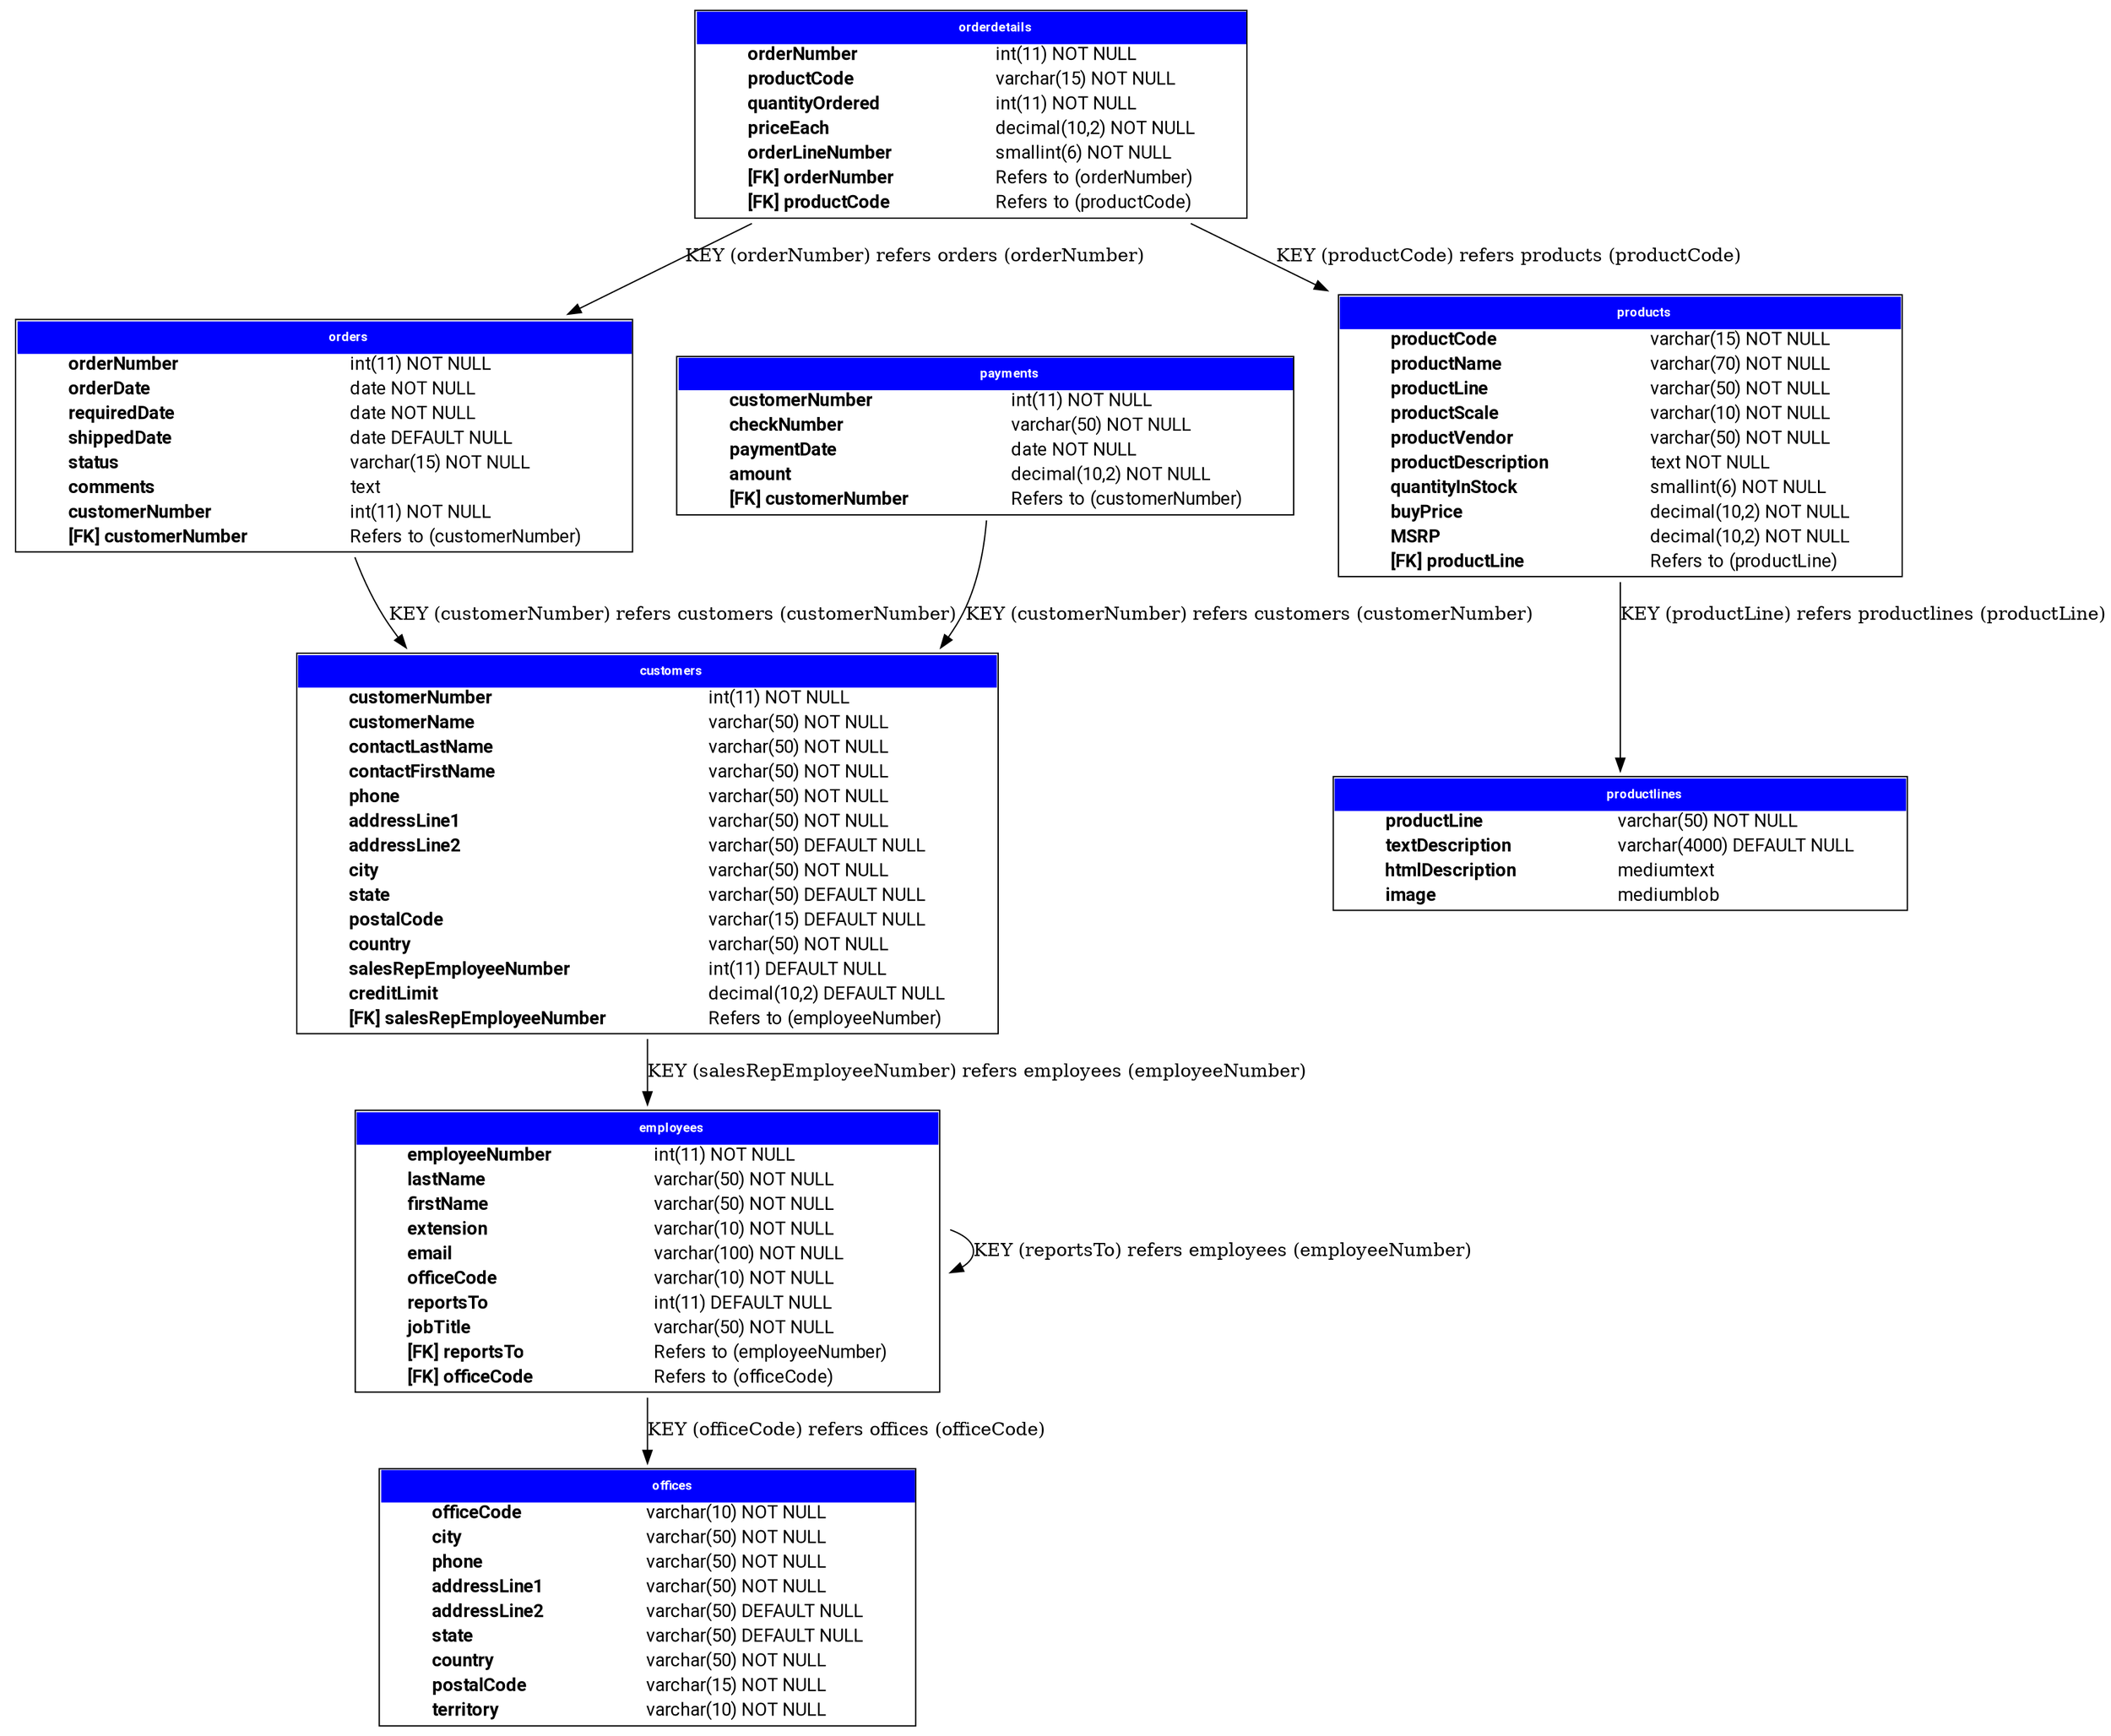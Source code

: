 digraph mysqlsampledatabase {

    node [

        shape = "plaintext"

    ]


    customers [label=<
        <TABLE BGCOLOR="white" BORDER="1" CELLBORDER="0" CELLSPACING="0">

        <TR><TD COLSPAN="2" CELLPADDING="5" ALIGN="CENTER" BGCOLOR="blue">
        <FONT FACE="Roboto" COLOR="white" POINT-SIZE="10">
        <B>customers</B>
        </FONT></TD></TR>

        <TR><TD ALIGN="LEFT" BORDER="0">
        <FONT FACE="Roboto"><B>customerNumber</B></FONT>
        </TD><TD ALIGN="LEFT">
        <FONT FACE="Roboto">int(11) NOT NULL</FONT>
        </TD></TR>


        <TR><TD ALIGN="LEFT" BORDER="0">
        <FONT FACE="Roboto"><B>customerName</B></FONT>
        </TD><TD ALIGN="LEFT">
        <FONT FACE="Roboto">varchar(50) NOT NULL</FONT>
        </TD></TR>


        <TR><TD ALIGN="LEFT" BORDER="0">
        <FONT FACE="Roboto"><B>contactLastName</B></FONT>
        </TD><TD ALIGN="LEFT">
        <FONT FACE="Roboto">varchar(50) NOT NULL</FONT>
        </TD></TR>


        <TR><TD ALIGN="LEFT" BORDER="0">
        <FONT FACE="Roboto"><B>contactFirstName</B></FONT>
        </TD><TD ALIGN="LEFT">
        <FONT FACE="Roboto">varchar(50) NOT NULL</FONT>
        </TD></TR>


        <TR><TD ALIGN="LEFT" BORDER="0">
        <FONT FACE="Roboto"><B>phone</B></FONT>
        </TD><TD ALIGN="LEFT">
        <FONT FACE="Roboto">varchar(50) NOT NULL</FONT>
        </TD></TR>


        <TR><TD ALIGN="LEFT" BORDER="0">
        <FONT FACE="Roboto"><B>addressLine1</B></FONT>
        </TD><TD ALIGN="LEFT">
        <FONT FACE="Roboto">varchar(50) NOT NULL</FONT>
        </TD></TR>


        <TR><TD ALIGN="LEFT" BORDER="0">
        <FONT FACE="Roboto"><B>addressLine2</B></FONT>
        </TD><TD ALIGN="LEFT">
        <FONT FACE="Roboto">varchar(50) DEFAULT NULL</FONT>
        </TD></TR>


        <TR><TD ALIGN="LEFT" BORDER="0">
        <FONT FACE="Roboto"><B>city</B></FONT>
        </TD><TD ALIGN="LEFT">
        <FONT FACE="Roboto">varchar(50) NOT NULL</FONT>
        </TD></TR>


        <TR><TD ALIGN="LEFT" BORDER="0">
        <FONT FACE="Roboto"><B>state</B></FONT>
        </TD><TD ALIGN="LEFT">
        <FONT FACE="Roboto">varchar(50) DEFAULT NULL</FONT>
        </TD></TR>


        <TR><TD ALIGN="LEFT" BORDER="0">
        <FONT FACE="Roboto"><B>postalCode</B></FONT>
        </TD><TD ALIGN="LEFT">
        <FONT FACE="Roboto">varchar(15) DEFAULT NULL</FONT>
        </TD></TR>


        <TR><TD ALIGN="LEFT" BORDER="0">
        <FONT FACE="Roboto"><B>country</B></FONT>
        </TD><TD ALIGN="LEFT">
        <FONT FACE="Roboto">varchar(50) NOT NULL</FONT>
        </TD></TR>


        <TR><TD ALIGN="LEFT" BORDER="0">
        <FONT FACE="Roboto"><B>salesRepEmployeeNumber</B></FONT>
        </TD><TD ALIGN="LEFT">
        <FONT FACE="Roboto">int(11) DEFAULT NULL</FONT>
        </TD></TR>


        <TR><TD ALIGN="LEFT" BORDER="0">
        <FONT FACE="Roboto"><B>creditLimit</B></FONT>
        </TD><TD ALIGN="LEFT">
        <FONT FACE="Roboto">decimal(10,2) DEFAULT NULL</FONT>
        </TD></TR>


        <TR><TD ALIGN="LEFT" BORDER="0">
        <FONT FACE="Roboto"><B>[FK] salesRepEmployeeNumber</B></FONT>
        </TD><TD ALIGN="LEFT">
        <FONT FACE="Roboto">Refers to (employeeNumber)</FONT>
        </TD></TR>

	</TABLE> >]


    employees [label=<
        <TABLE BGCOLOR="white" BORDER="1" CELLBORDER="0" CELLSPACING="0">

        <TR><TD COLSPAN="2" CELLPADDING="5" ALIGN="CENTER" BGCOLOR="blue">
        <FONT FACE="Roboto" COLOR="white" POINT-SIZE="10">
        <B>employees</B>
        </FONT></TD></TR>

        <TR><TD ALIGN="LEFT" BORDER="0">
        <FONT FACE="Roboto"><B>employeeNumber</B></FONT>
        </TD><TD ALIGN="LEFT">
        <FONT FACE="Roboto">int(11) NOT NULL</FONT>
        </TD></TR>


        <TR><TD ALIGN="LEFT" BORDER="0">
        <FONT FACE="Roboto"><B>lastName</B></FONT>
        </TD><TD ALIGN="LEFT">
        <FONT FACE="Roboto">varchar(50) NOT NULL</FONT>
        </TD></TR>


        <TR><TD ALIGN="LEFT" BORDER="0">
        <FONT FACE="Roboto"><B>firstName</B></FONT>
        </TD><TD ALIGN="LEFT">
        <FONT FACE="Roboto">varchar(50) NOT NULL</FONT>
        </TD></TR>


        <TR><TD ALIGN="LEFT" BORDER="0">
        <FONT FACE="Roboto"><B>extension</B></FONT>
        </TD><TD ALIGN="LEFT">
        <FONT FACE="Roboto">varchar(10) NOT NULL</FONT>
        </TD></TR>


        <TR><TD ALIGN="LEFT" BORDER="0">
        <FONT FACE="Roboto"><B>email</B></FONT>
        </TD><TD ALIGN="LEFT">
        <FONT FACE="Roboto">varchar(100) NOT NULL</FONT>
        </TD></TR>


        <TR><TD ALIGN="LEFT" BORDER="0">
        <FONT FACE="Roboto"><B>officeCode</B></FONT>
        </TD><TD ALIGN="LEFT">
        <FONT FACE="Roboto">varchar(10) NOT NULL</FONT>
        </TD></TR>


        <TR><TD ALIGN="LEFT" BORDER="0">
        <FONT FACE="Roboto"><B>reportsTo</B></FONT>
        </TD><TD ALIGN="LEFT">
        <FONT FACE="Roboto">int(11) DEFAULT NULL</FONT>
        </TD></TR>


        <TR><TD ALIGN="LEFT" BORDER="0">
        <FONT FACE="Roboto"><B>jobTitle</B></FONT>
        </TD><TD ALIGN="LEFT">
        <FONT FACE="Roboto">varchar(50) NOT NULL</FONT>
        </TD></TR>


        <TR><TD ALIGN="LEFT" BORDER="0">
        <FONT FACE="Roboto"><B>[FK] reportsTo</B></FONT>
        </TD><TD ALIGN="LEFT">
        <FONT FACE="Roboto">Refers to (employeeNumber)</FONT>
        </TD></TR>


        <TR><TD ALIGN="LEFT" BORDER="0">
        <FONT FACE="Roboto"><B>[FK] officeCode</B></FONT>
        </TD><TD ALIGN="LEFT">
        <FONT FACE="Roboto">Refers to (officeCode)</FONT>
        </TD></TR>

	</TABLE> >]


    offices [label=<
        <TABLE BGCOLOR="white" BORDER="1" CELLBORDER="0" CELLSPACING="0">

        <TR><TD COLSPAN="2" CELLPADDING="5" ALIGN="CENTER" BGCOLOR="blue">
        <FONT FACE="Roboto" COLOR="white" POINT-SIZE="10">
        <B>offices</B>
        </FONT></TD></TR>

        <TR><TD ALIGN="LEFT" BORDER="0">
        <FONT FACE="Roboto"><B>officeCode</B></FONT>
        </TD><TD ALIGN="LEFT">
        <FONT FACE="Roboto">varchar(10) NOT NULL</FONT>
        </TD></TR>


        <TR><TD ALIGN="LEFT" BORDER="0">
        <FONT FACE="Roboto"><B>city</B></FONT>
        </TD><TD ALIGN="LEFT">
        <FONT FACE="Roboto">varchar(50) NOT NULL</FONT>
        </TD></TR>


        <TR><TD ALIGN="LEFT" BORDER="0">
        <FONT FACE="Roboto"><B>phone</B></FONT>
        </TD><TD ALIGN="LEFT">
        <FONT FACE="Roboto">varchar(50) NOT NULL</FONT>
        </TD></TR>


        <TR><TD ALIGN="LEFT" BORDER="0">
        <FONT FACE="Roboto"><B>addressLine1</B></FONT>
        </TD><TD ALIGN="LEFT">
        <FONT FACE="Roboto">varchar(50) NOT NULL</FONT>
        </TD></TR>


        <TR><TD ALIGN="LEFT" BORDER="0">
        <FONT FACE="Roboto"><B>addressLine2</B></FONT>
        </TD><TD ALIGN="LEFT">
        <FONT FACE="Roboto">varchar(50) DEFAULT NULL</FONT>
        </TD></TR>


        <TR><TD ALIGN="LEFT" BORDER="0">
        <FONT FACE="Roboto"><B>state</B></FONT>
        </TD><TD ALIGN="LEFT">
        <FONT FACE="Roboto">varchar(50) DEFAULT NULL</FONT>
        </TD></TR>


        <TR><TD ALIGN="LEFT" BORDER="0">
        <FONT FACE="Roboto"><B>country</B></FONT>
        </TD><TD ALIGN="LEFT">
        <FONT FACE="Roboto">varchar(50) NOT NULL</FONT>
        </TD></TR>


        <TR><TD ALIGN="LEFT" BORDER="0">
        <FONT FACE="Roboto"><B>postalCode</B></FONT>
        </TD><TD ALIGN="LEFT">
        <FONT FACE="Roboto">varchar(15) NOT NULL</FONT>
        </TD></TR>


        <TR><TD ALIGN="LEFT" BORDER="0">
        <FONT FACE="Roboto"><B>territory</B></FONT>
        </TD><TD ALIGN="LEFT">
        <FONT FACE="Roboto">varchar(10) NOT NULL</FONT>
        </TD></TR>

	</TABLE> >]


    orderdetails [label=<
        <TABLE BGCOLOR="white" BORDER="1" CELLBORDER="0" CELLSPACING="0">

        <TR><TD COLSPAN="2" CELLPADDING="5" ALIGN="CENTER" BGCOLOR="blue">
        <FONT FACE="Roboto" COLOR="white" POINT-SIZE="10">
        <B>orderdetails</B>
        </FONT></TD></TR>

        <TR><TD ALIGN="LEFT" BORDER="0">
        <FONT FACE="Roboto"><B>orderNumber</B></FONT>
        </TD><TD ALIGN="LEFT">
        <FONT FACE="Roboto">int(11) NOT NULL</FONT>
        </TD></TR>


        <TR><TD ALIGN="LEFT" BORDER="0">
        <FONT FACE="Roboto"><B>productCode</B></FONT>
        </TD><TD ALIGN="LEFT">
        <FONT FACE="Roboto">varchar(15) NOT NULL</FONT>
        </TD></TR>


        <TR><TD ALIGN="LEFT" BORDER="0">
        <FONT FACE="Roboto"><B>quantityOrdered</B></FONT>
        </TD><TD ALIGN="LEFT">
        <FONT FACE="Roboto">int(11) NOT NULL</FONT>
        </TD></TR>


        <TR><TD ALIGN="LEFT" BORDER="0">
        <FONT FACE="Roboto"><B>priceEach</B></FONT>
        </TD><TD ALIGN="LEFT">
        <FONT FACE="Roboto">decimal(10,2) NOT NULL</FONT>
        </TD></TR>


        <TR><TD ALIGN="LEFT" BORDER="0">
        <FONT FACE="Roboto"><B>orderLineNumber</B></FONT>
        </TD><TD ALIGN="LEFT">
        <FONT FACE="Roboto">smallint(6) NOT NULL</FONT>
        </TD></TR>


        <TR><TD ALIGN="LEFT" BORDER="0">
        <FONT FACE="Roboto"><B>[FK] orderNumber</B></FONT>
        </TD><TD ALIGN="LEFT">
        <FONT FACE="Roboto">Refers to (orderNumber)</FONT>
        </TD></TR>


        <TR><TD ALIGN="LEFT" BORDER="0">
        <FONT FACE="Roboto"><B>[FK] productCode</B></FONT>
        </TD><TD ALIGN="LEFT">
        <FONT FACE="Roboto">Refers to (productCode)</FONT>
        </TD></TR>

	</TABLE> >]


    orders [label=<
        <TABLE BGCOLOR="white" BORDER="1" CELLBORDER="0" CELLSPACING="0">

        <TR><TD COLSPAN="2" CELLPADDING="5" ALIGN="CENTER" BGCOLOR="blue">
        <FONT FACE="Roboto" COLOR="white" POINT-SIZE="10">
        <B>orders</B>
        </FONT></TD></TR>

        <TR><TD ALIGN="LEFT" BORDER="0">
        <FONT FACE="Roboto"><B>orderNumber</B></FONT>
        </TD><TD ALIGN="LEFT">
        <FONT FACE="Roboto">int(11) NOT NULL</FONT>
        </TD></TR>


        <TR><TD ALIGN="LEFT" BORDER="0">
        <FONT FACE="Roboto"><B>orderDate</B></FONT>
        </TD><TD ALIGN="LEFT">
        <FONT FACE="Roboto">date NOT NULL</FONT>
        </TD></TR>


        <TR><TD ALIGN="LEFT" BORDER="0">
        <FONT FACE="Roboto"><B>requiredDate</B></FONT>
        </TD><TD ALIGN="LEFT">
        <FONT FACE="Roboto">date NOT NULL</FONT>
        </TD></TR>


        <TR><TD ALIGN="LEFT" BORDER="0">
        <FONT FACE="Roboto"><B>shippedDate</B></FONT>
        </TD><TD ALIGN="LEFT">
        <FONT FACE="Roboto">date DEFAULT NULL</FONT>
        </TD></TR>


        <TR><TD ALIGN="LEFT" BORDER="0">
        <FONT FACE="Roboto"><B>status</B></FONT>
        </TD><TD ALIGN="LEFT">
        <FONT FACE="Roboto">varchar(15) NOT NULL</FONT>
        </TD></TR>


        <TR><TD ALIGN="LEFT" BORDER="0">
        <FONT FACE="Roboto"><B>comments</B></FONT>
        </TD><TD ALIGN="LEFT">
        <FONT FACE="Roboto">text</FONT>
        </TD></TR>


        <TR><TD ALIGN="LEFT" BORDER="0">
        <FONT FACE="Roboto"><B>customerNumber</B></FONT>
        </TD><TD ALIGN="LEFT">
        <FONT FACE="Roboto">int(11) NOT NULL</FONT>
        </TD></TR>


        <TR><TD ALIGN="LEFT" BORDER="0">
        <FONT FACE="Roboto"><B>[FK] customerNumber</B></FONT>
        </TD><TD ALIGN="LEFT">
        <FONT FACE="Roboto">Refers to (customerNumber)</FONT>
        </TD></TR>

	</TABLE> >]


    payments [label=<
        <TABLE BGCOLOR="white" BORDER="1" CELLBORDER="0" CELLSPACING="0">

        <TR><TD COLSPAN="2" CELLPADDING="5" ALIGN="CENTER" BGCOLOR="blue">
        <FONT FACE="Roboto" COLOR="white" POINT-SIZE="10">
        <B>payments</B>
        </FONT></TD></TR>

        <TR><TD ALIGN="LEFT" BORDER="0">
        <FONT FACE="Roboto"><B>customerNumber</B></FONT>
        </TD><TD ALIGN="LEFT">
        <FONT FACE="Roboto">int(11) NOT NULL</FONT>
        </TD></TR>


        <TR><TD ALIGN="LEFT" BORDER="0">
        <FONT FACE="Roboto"><B>checkNumber</B></FONT>
        </TD><TD ALIGN="LEFT">
        <FONT FACE="Roboto">varchar(50) NOT NULL</FONT>
        </TD></TR>


        <TR><TD ALIGN="LEFT" BORDER="0">
        <FONT FACE="Roboto"><B>paymentDate</B></FONT>
        </TD><TD ALIGN="LEFT">
        <FONT FACE="Roboto">date NOT NULL</FONT>
        </TD></TR>


        <TR><TD ALIGN="LEFT" BORDER="0">
        <FONT FACE="Roboto"><B>amount</B></FONT>
        </TD><TD ALIGN="LEFT">
        <FONT FACE="Roboto">decimal(10,2) NOT NULL</FONT>
        </TD></TR>


        <TR><TD ALIGN="LEFT" BORDER="0">
        <FONT FACE="Roboto"><B>[FK] customerNumber</B></FONT>
        </TD><TD ALIGN="LEFT">
        <FONT FACE="Roboto">Refers to (customerNumber)</FONT>
        </TD></TR>

	</TABLE> >]


    productlines [label=<
        <TABLE BGCOLOR="white" BORDER="1" CELLBORDER="0" CELLSPACING="0">

        <TR><TD COLSPAN="2" CELLPADDING="5" ALIGN="CENTER" BGCOLOR="blue">
        <FONT FACE="Roboto" COLOR="white" POINT-SIZE="10">
        <B>productlines</B>
        </FONT></TD></TR>

        <TR><TD ALIGN="LEFT" BORDER="0">
        <FONT FACE="Roboto"><B>productLine</B></FONT>
        </TD><TD ALIGN="LEFT">
        <FONT FACE="Roboto">varchar(50) NOT NULL</FONT>
        </TD></TR>


        <TR><TD ALIGN="LEFT" BORDER="0">
        <FONT FACE="Roboto"><B>textDescription</B></FONT>
        </TD><TD ALIGN="LEFT">
        <FONT FACE="Roboto">varchar(4000) DEFAULT NULL</FONT>
        </TD></TR>


        <TR><TD ALIGN="LEFT" BORDER="0">
        <FONT FACE="Roboto"><B>htmlDescription</B></FONT>
        </TD><TD ALIGN="LEFT">
        <FONT FACE="Roboto">mediumtext</FONT>
        </TD></TR>


        <TR><TD ALIGN="LEFT" BORDER="0">
        <FONT FACE="Roboto"><B>image</B></FONT>
        </TD><TD ALIGN="LEFT">
        <FONT FACE="Roboto">mediumblob</FONT>
        </TD></TR>

	</TABLE> >]


    products [label=<
        <TABLE BGCOLOR="white" BORDER="1" CELLBORDER="0" CELLSPACING="0">

        <TR><TD COLSPAN="2" CELLPADDING="5" ALIGN="CENTER" BGCOLOR="blue">
        <FONT FACE="Roboto" COLOR="white" POINT-SIZE="10">
        <B>products</B>
        </FONT></TD></TR>

        <TR><TD ALIGN="LEFT" BORDER="0">
        <FONT FACE="Roboto"><B>productCode</B></FONT>
        </TD><TD ALIGN="LEFT">
        <FONT FACE="Roboto">varchar(15) NOT NULL</FONT>
        </TD></TR>


        <TR><TD ALIGN="LEFT" BORDER="0">
        <FONT FACE="Roboto"><B>productName</B></FONT>
        </TD><TD ALIGN="LEFT">
        <FONT FACE="Roboto">varchar(70) NOT NULL</FONT>
        </TD></TR>


        <TR><TD ALIGN="LEFT" BORDER="0">
        <FONT FACE="Roboto"><B>productLine</B></FONT>
        </TD><TD ALIGN="LEFT">
        <FONT FACE="Roboto">varchar(50) NOT NULL</FONT>
        </TD></TR>


        <TR><TD ALIGN="LEFT" BORDER="0">
        <FONT FACE="Roboto"><B>productScale</B></FONT>
        </TD><TD ALIGN="LEFT">
        <FONT FACE="Roboto">varchar(10) NOT NULL</FONT>
        </TD></TR>


        <TR><TD ALIGN="LEFT" BORDER="0">
        <FONT FACE="Roboto"><B>productVendor</B></FONT>
        </TD><TD ALIGN="LEFT">
        <FONT FACE="Roboto">varchar(50) NOT NULL</FONT>
        </TD></TR>


        <TR><TD ALIGN="LEFT" BORDER="0">
        <FONT FACE="Roboto"><B>productDescription</B></FONT>
        </TD><TD ALIGN="LEFT">
        <FONT FACE="Roboto">text NOT NULL</FONT>
        </TD></TR>


        <TR><TD ALIGN="LEFT" BORDER="0">
        <FONT FACE="Roboto"><B>quantityInStock</B></FONT>
        </TD><TD ALIGN="LEFT">
        <FONT FACE="Roboto">smallint(6) NOT NULL</FONT>
        </TD></TR>


        <TR><TD ALIGN="LEFT" BORDER="0">
        <FONT FACE="Roboto"><B>buyPrice</B></FONT>
        </TD><TD ALIGN="LEFT">
        <FONT FACE="Roboto">decimal(10,2) NOT NULL</FONT>
        </TD></TR>


        <TR><TD ALIGN="LEFT" BORDER="0">
        <FONT FACE="Roboto"><B>MSRP</B></FONT>
        </TD><TD ALIGN="LEFT">
        <FONT FACE="Roboto">decimal(10,2) NOT NULL</FONT>
        </TD></TR>


        <TR><TD ALIGN="LEFT" BORDER="0">
        <FONT FACE="Roboto"><B>[FK] productLine</B></FONT>
        </TD><TD ALIGN="LEFT">
        <FONT FACE="Roboto">Refers to (productLine)</FONT>
        </TD></TR>

	</TABLE> >]
	customers ->  employees  [label="KEY (salesRepEmployeeNumber) refers employees (employeeNumber)"]
	employees ->  employees  [label="KEY (reportsTo) refers employees (employeeNumber)"]
	employees ->  offices  [label="KEY (officeCode) refers offices (officeCode)"]

	orderdetails ->  orders  [label="KEY (orderNumber) refers orders (orderNumber)"]
	orderdetails ->  products  [label="KEY (productCode) refers products (productCode)"]
	orders ->  customers  [label="KEY (customerNumber) refers customers (customerNumber)"]
	payments ->  customers  [label="KEY (customerNumber) refers customers (customerNumber)"]

	products ->  productlines  [label="KEY (productLine) refers productlines (productLine)"]
}